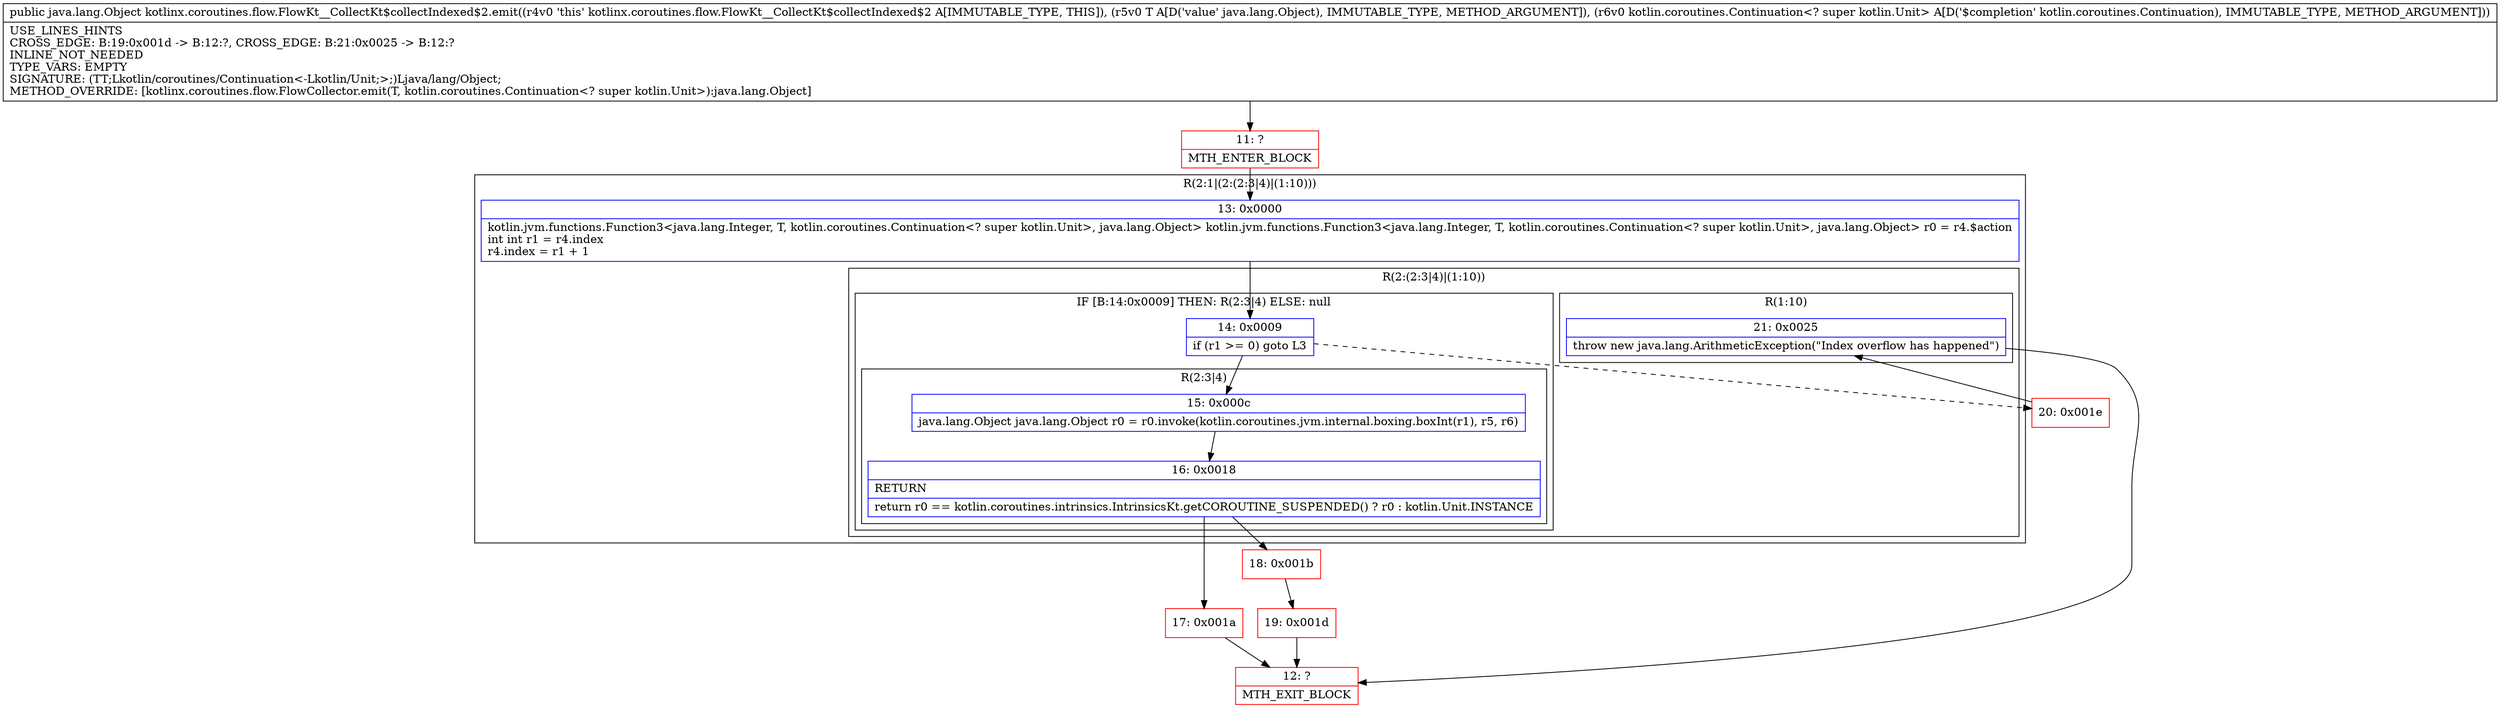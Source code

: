 digraph "CFG forkotlinx.coroutines.flow.FlowKt__CollectKt$collectIndexed$2.emit(Ljava\/lang\/Object;Lkotlin\/coroutines\/Continuation;)Ljava\/lang\/Object;" {
subgraph cluster_Region_1420079 {
label = "R(2:1|(2:(2:3|4)|(1:10)))";
node [shape=record,color=blue];
Node_13 [shape=record,label="{13\:\ 0x0000|kotlin.jvm.functions.Function3\<java.lang.Integer, T, kotlin.coroutines.Continuation\<? super kotlin.Unit\>, java.lang.Object\> kotlin.jvm.functions.Function3\<java.lang.Integer, T, kotlin.coroutines.Continuation\<? super kotlin.Unit\>, java.lang.Object\> r0 = r4.$action\lint int r1 = r4.index\lr4.index = r1 + 1\l}"];
subgraph cluster_Region_1345548659 {
label = "R(2:(2:3|4)|(1:10))";
node [shape=record,color=blue];
subgraph cluster_IfRegion_559335001 {
label = "IF [B:14:0x0009] THEN: R(2:3|4) ELSE: null";
node [shape=record,color=blue];
Node_14 [shape=record,label="{14\:\ 0x0009|if (r1 \>= 0) goto L3\l}"];
subgraph cluster_Region_1616890859 {
label = "R(2:3|4)";
node [shape=record,color=blue];
Node_15 [shape=record,label="{15\:\ 0x000c|java.lang.Object java.lang.Object r0 = r0.invoke(kotlin.coroutines.jvm.internal.boxing.boxInt(r1), r5, r6)\l}"];
Node_16 [shape=record,label="{16\:\ 0x0018|RETURN\l|return r0 == kotlin.coroutines.intrinsics.IntrinsicsKt.getCOROUTINE_SUSPENDED() ? r0 : kotlin.Unit.INSTANCE\l}"];
}
}
subgraph cluster_Region_1087961437 {
label = "R(1:10)";
node [shape=record,color=blue];
Node_21 [shape=record,label="{21\:\ 0x0025|throw new java.lang.ArithmeticException(\"Index overflow has happened\")\l}"];
}
}
}
Node_11 [shape=record,color=red,label="{11\:\ ?|MTH_ENTER_BLOCK\l}"];
Node_17 [shape=record,color=red,label="{17\:\ 0x001a}"];
Node_12 [shape=record,color=red,label="{12\:\ ?|MTH_EXIT_BLOCK\l}"];
Node_18 [shape=record,color=red,label="{18\:\ 0x001b}"];
Node_19 [shape=record,color=red,label="{19\:\ 0x001d}"];
Node_20 [shape=record,color=red,label="{20\:\ 0x001e}"];
MethodNode[shape=record,label="{public java.lang.Object kotlinx.coroutines.flow.FlowKt__CollectKt$collectIndexed$2.emit((r4v0 'this' kotlinx.coroutines.flow.FlowKt__CollectKt$collectIndexed$2 A[IMMUTABLE_TYPE, THIS]), (r5v0 T A[D('value' java.lang.Object), IMMUTABLE_TYPE, METHOD_ARGUMENT]), (r6v0 kotlin.coroutines.Continuation\<? super kotlin.Unit\> A[D('$completion' kotlin.coroutines.Continuation), IMMUTABLE_TYPE, METHOD_ARGUMENT]))  | USE_LINES_HINTS\lCROSS_EDGE: B:19:0x001d \-\> B:12:?, CROSS_EDGE: B:21:0x0025 \-\> B:12:?\lINLINE_NOT_NEEDED\lTYPE_VARS: EMPTY\lSIGNATURE: (TT;Lkotlin\/coroutines\/Continuation\<\-Lkotlin\/Unit;\>;)Ljava\/lang\/Object;\lMETHOD_OVERRIDE: [kotlinx.coroutines.flow.FlowCollector.emit(T, kotlin.coroutines.Continuation\<? super kotlin.Unit\>):java.lang.Object]\l}"];
MethodNode -> Node_11;Node_13 -> Node_14;
Node_14 -> Node_15;
Node_14 -> Node_20[style=dashed];
Node_15 -> Node_16;
Node_16 -> Node_17;
Node_16 -> Node_18;
Node_21 -> Node_12;
Node_11 -> Node_13;
Node_17 -> Node_12;
Node_18 -> Node_19;
Node_19 -> Node_12;
Node_20 -> Node_21;
}

